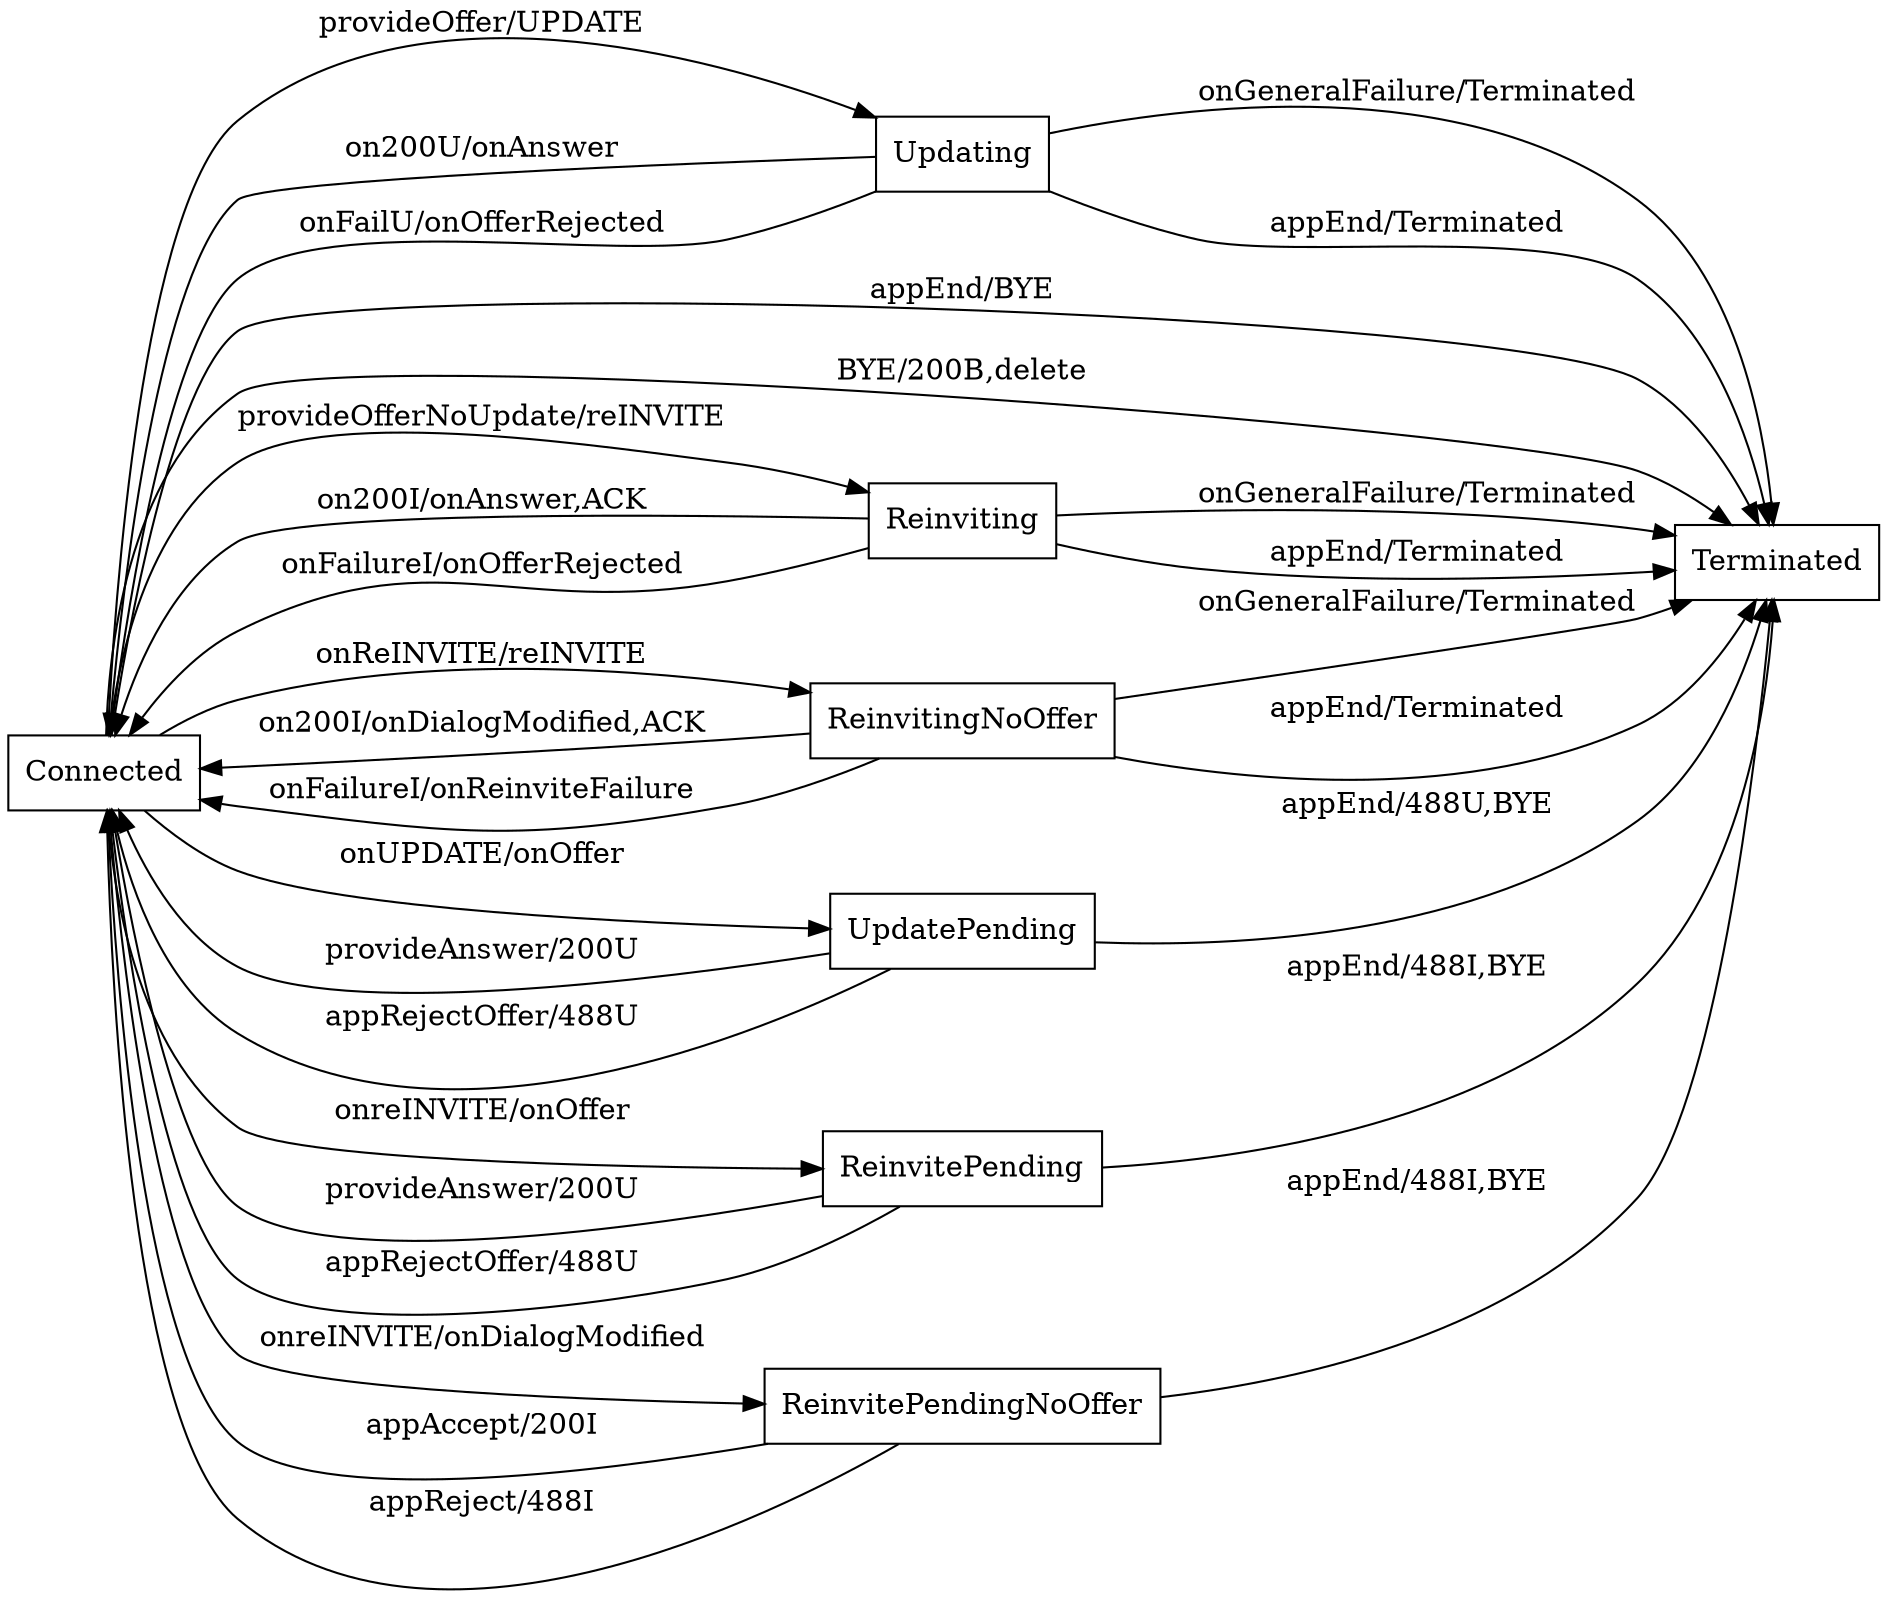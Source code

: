 digraph UAC {
        rankdir=LR;
        node [shape = box]; 

        Connected -> Updating [ label = "provideOffer/UPDATE" ];
        Updating -> Connected [ label = "on200U/onAnswer" ];
        Updating -> Connected [ label = "onFailU/onOfferRejected" ];
        Updating -> Terminated [ label = "onGeneralFailure/Terminated" ];
        Updating -> Terminated [ label = "appEnd/Terminated" ];

        Connected -> Reinviting [ label = "provideOfferNoUpdate/reINVITE" ];
        Reinviting -> Connected [ label = "on200I/onAnswer,ACK" ];
        Reinviting -> Connected [ label = "onFailureI/onOfferRejected" ];
        Reinviting -> Terminated [ label = "onGeneralFailure/Terminated" ];
        Reinviting -> Terminated [ label = "appEnd/Terminated" ]; // ok?

        Connected -> ReinvitingNoOffer [ label = "onReINVITE/reINVITE" ];
        ReinvitingNoOffer -> Connected [ label = "on200I/onDialogModified,ACK" ];
        ReinvitingNoOffer -> Connected [ label = "onFailureI/onReinviteFailure" ];
        ReinvitingNoOffer -> Terminated [ label = "onGeneralFailure/Terminated" ];
        ReinvitingNoOffer -> Terminated [ label = "appEnd/Terminated" ]; // ok?

        Connected -> UpdatePending [ label = "onUPDATE/onOffer" ];
        UpdatePending -> Connected [ label = "provideAnswer/200U" ];
        UpdatePending -> Connected [ label = "appRejectOffer/488U" ];
        UpdatePending -> Terminated [ label = "appEnd/488U,BYE" ];

        Connected -> ReinvitePending [ label = "onreINVITE/onOffer" ];
        ReinvitePending -> Connected [ label = "provideAnswer/200U" ];
        ReinvitePending -> Connected [ label = "appRejectOffer/488U" ];
        ReinvitePending -> Terminated [ label = "appEnd/488I,BYE" ];

        Connected -> ReinvitePendingNoOffer [ label = "onreINVITE/onDialogModified" ];
        ReinvitePendingNoOffer -> Connected [ label = "appAccept/200I" ];
        ReinvitePendingNoOffer -> Connected [ label = "appReject/488I" ];
        ReinvitePendingNoOffer -> Terminated [ label = "appEnd/488I,BYE" ];

        Connected -> Terminated [ label = "appEnd/BYE" ];
        Connected -> Terminated [ label = "BYE/200B,delete" ];
}
